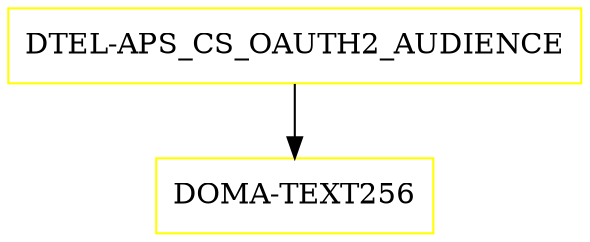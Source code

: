 digraph G {
  "DTEL-APS_CS_OAUTH2_AUDIENCE" [shape=box,color=yellow];
  "DOMA-TEXT256" [shape=box,color=yellow,URL="./DOMA_TEXT256.html"];
  "DTEL-APS_CS_OAUTH2_AUDIENCE" -> "DOMA-TEXT256";
}
